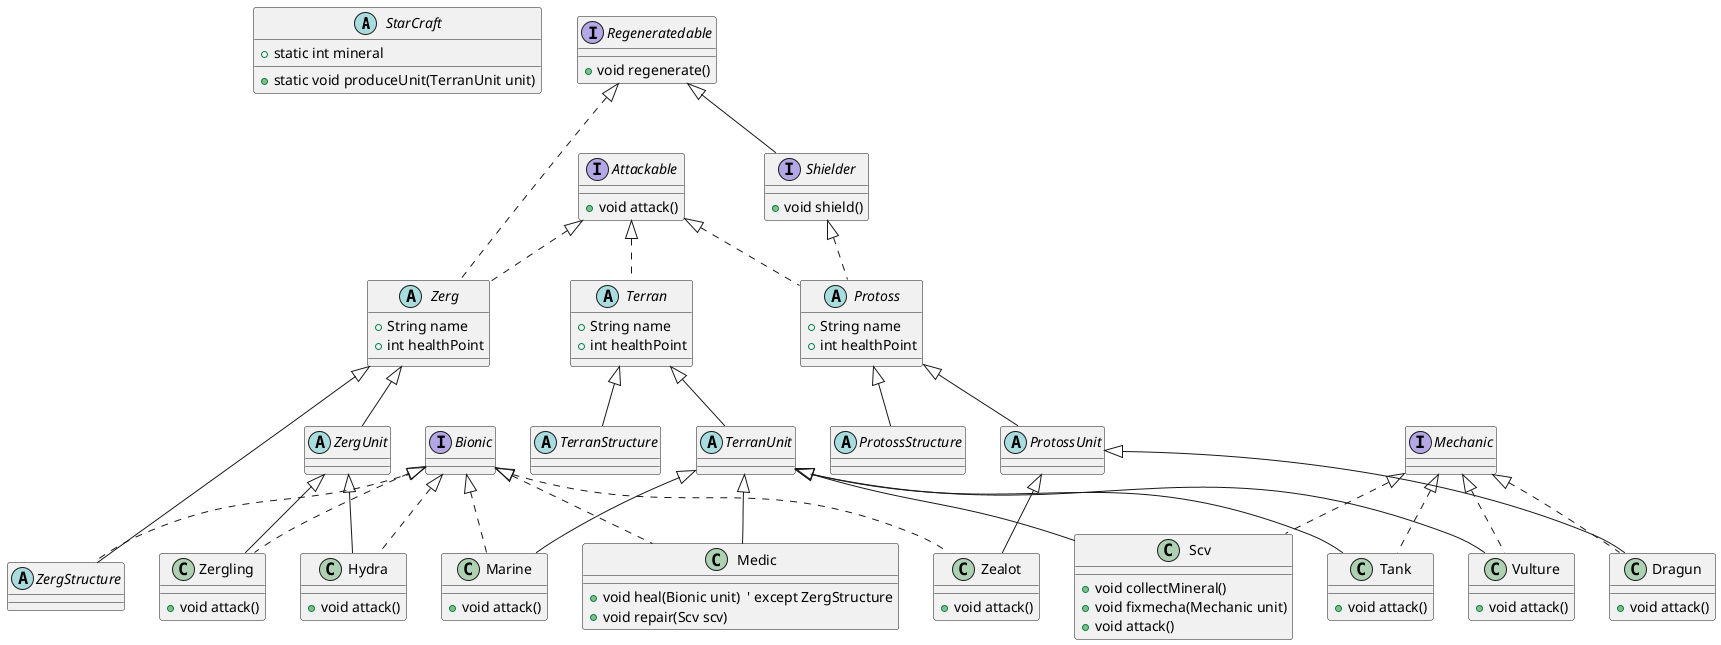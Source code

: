 @startuml
' 최상위 추상 클래스
abstract class StarCraft {
    + static int mineral
    + static void produceUnit(TerranUnit unit)
}

' 인터페이스 정의
interface Attackable {
    + void attack()
}
interface Bionic
interface Mechanic
interface Regeneratedable {
    + void regenerate()
}
interface Shielder extends Regeneratedable {
    + void shield()
}

' --- 테란 ---
abstract class Terran implements Attackable {
    + String name
    + int healthPoint
}

abstract class TerranUnit extends Terran
abstract class TerranStructure extends Terran

class Marine extends TerranUnit implements Bionic {
    + void attack()
}
class Tank extends TerranUnit implements Mechanic {
    + void attack()
}
class Vulture extends TerranUnit implements Mechanic {
    + void attack()
}
class Medic extends TerranUnit implements Bionic {
    + void heal(Bionic unit)  ' except ZergStructure
    + void repair(Scv scv)
}
class Scv extends TerranUnit implements Mechanic {
    + void collectMineral()
    + void fixmecha(Mechanic unit)
    + void attack()
}

' --- 저그 ---
abstract class Zerg implements Regeneratedable, Attackable {
    + String name
    + int healthPoint
}

abstract class ZergUnit extends Zerg
abstract class ZergStructure extends Zerg implements Bionic

class Zergling extends ZergUnit implements Bionic {
    + void attack()
}
class Hydra extends ZergUnit implements Bionic {
    + void attack()
}

' --- 프로토스 ---
abstract class Protoss implements Shielder, Attackable {
    + String name
    + int healthPoint
}

abstract class ProtossUnit extends Protoss
abstract class ProtossStructure extends Protoss

class Zealot extends ProtossUnit implements Bionic {
    + void attack()
}
class Dragun extends ProtossUnit implements Mechanic {
    + void attack()
}

@enduml